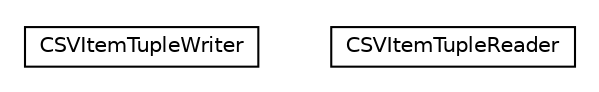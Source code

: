 #!/usr/local/bin/dot
#
# Class diagram 
# Generated by UMLGraph version 5.2 (http://www.umlgraph.org/)
#

digraph G {
	edge [fontname="Helvetica",fontsize=10,labelfontname="Helvetica",labelfontsize=10];
	node [fontname="Helvetica",fontsize=10,shape=plaintext];
	nodesep=0.25;
	ranksep=0.5;
	// com.isnotworking.recfwk.io.CSVItemTupleWriter
	c49 [label=<<table title="com.isnotworking.recfwk.io.CSVItemTupleWriter" border="0" cellborder="1" cellspacing="0" cellpadding="2" port="p" href="./CSVItemTupleWriter.html">
		<tr><td><table border="0" cellspacing="0" cellpadding="1">
<tr><td align="center" balign="center"> CSVItemTupleWriter </td></tr>
		</table></td></tr>
		</table>>, fontname="Helvetica", fontcolor="black", fontsize=10.0];
	// com.isnotworking.recfwk.io.CSVItemTupleReader
	c50 [label=<<table title="com.isnotworking.recfwk.io.CSVItemTupleReader" border="0" cellborder="1" cellspacing="0" cellpadding="2" port="p" href="./CSVItemTupleReader.html">
		<tr><td><table border="0" cellspacing="0" cellpadding="1">
<tr><td align="center" balign="center"> CSVItemTupleReader </td></tr>
		</table></td></tr>
		</table>>, fontname="Helvetica", fontcolor="black", fontsize=10.0];
}

